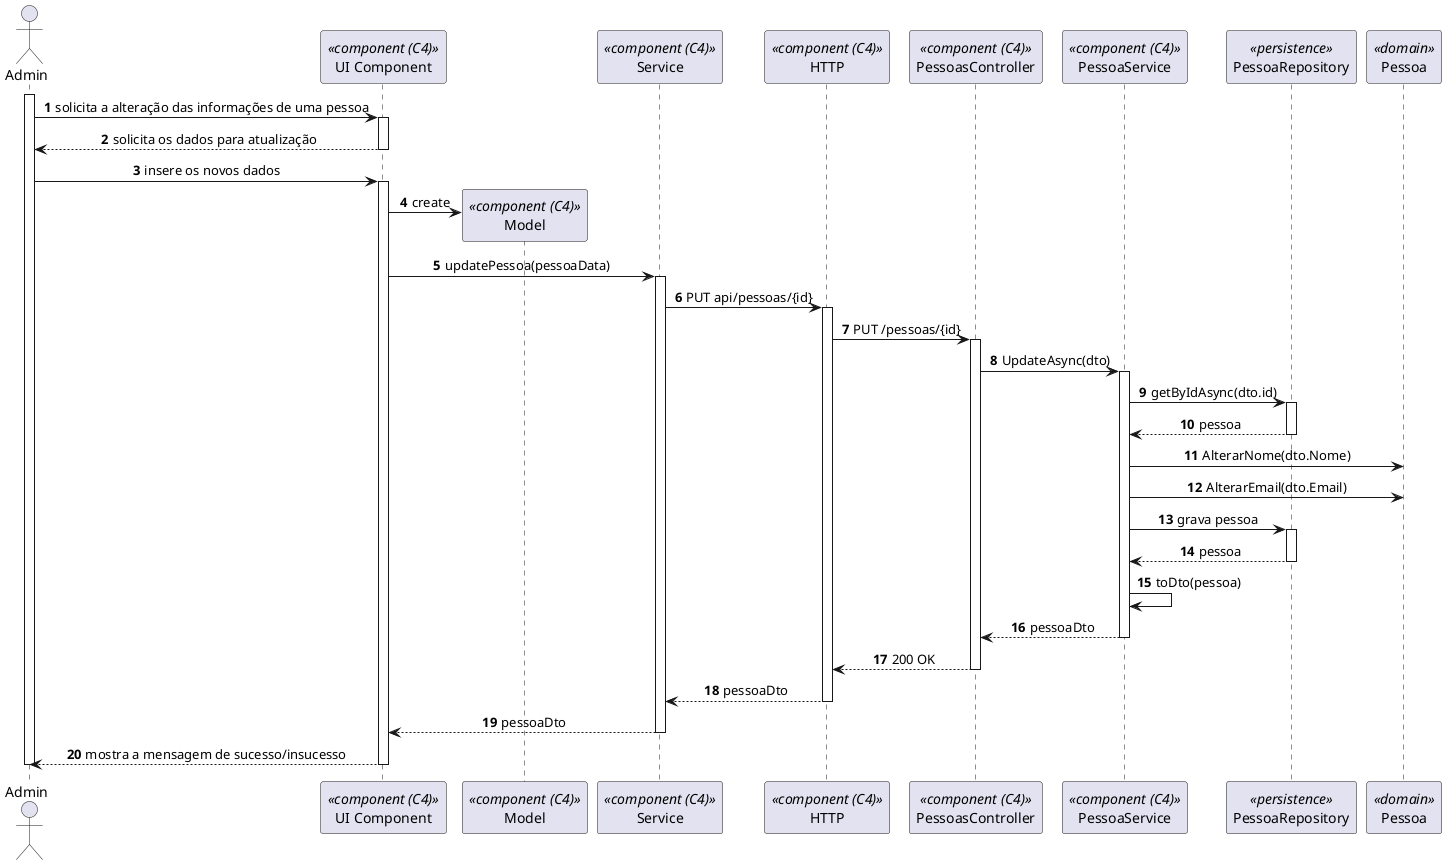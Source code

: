 @startuml EditarPessoa
autonumber
skinparam DefaultTextAlignment center

actor Admin as "Admin"
participant ComponentUI as "UI Component" <<component (C4)>>
participant Model as "Model" <<component (C4)>>
participant Service as "Service" <<component (C4)>>
participant HTTP as "HTTP" <<component (C4)>>

participant CTRL as "PessoasController" <<component (C4)>>
participant PessoaService as "PessoaService" <<component (C4)>>
participant PessoaRepo as "PessoaRepository" <<persistence>>
participant Pessoa as "Pessoa" <<domain>>
activate Admin

    Admin -> ComponentUI : solicita a alteração das informações de uma pessoa
    activate ComponentUI

        ComponentUI --> Admin : solicita os dados para atualização
    deactivate ComponentUI

    Admin -> ComponentUI : insere os novos dados
    activate ComponentUI

            ComponentUI -> Model** : create

            ComponentUI -> Service : updatePessoa(pessoaData)
            activate Service

                Service -> HTTP : PUT api/pessoas/{id}
                activate HTTP

                    HTTP -> CTRL : PUT /pessoas/{id}
                    activate CTRL

                    CTRL -> PessoaService : UpdateAsync(dto)
                    activate PessoaService 

                    PessoaService -> PessoaRepo : getByIdAsync(dto.id)
                    activate PessoaRepo 

                    PessoaRepo --> PessoaService : pessoa
                    deactivate PessoaRepo

                    PessoaService -> Pessoa : AlterarNome(dto.Nome)
                    PessoaService -> Pessoa : AlterarEmail(dto.Email)

                    PessoaService -> PessoaRepo : grava pessoa
                    activate PessoaRepo 

                    PessoaRepo --> PessoaService : pessoa
                    deactivate PessoaRepo

                    PessoaService -> PessoaService : toDto(pessoa)

                    PessoaService --> CTRL : pessoaDto
                    deactivate PessoaService

                    CTRL --> HTTP : 200 OK
                    deactivate CTRL
                                        
                HTTP --> Service : pessoaDto
                deactivate HTTP

                Service --> ComponentUI : pessoaDto
            deactivate Service

    Admin <-- ComponentUI : mostra a mensagem de sucesso/insucesso 
    deactivate ComponentUI

deactivate Admin

@enduml
